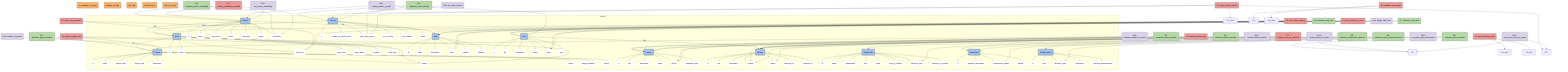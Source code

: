 graph TD
    %% Entity and Attribute Styling
    classDef entity fill:#a4c2f4,stroke:#333,stroke-width:2px,color:black;
    classDef attribute fill:white,stroke:#ccc,stroke-width:1px,color:black;
    classDef relation fill:#f6b26b,stroke:#333,stroke-width:1px,color:black;
    classDef goal fill:#b6d7a8,stroke:#333,stroke-width:1px,color:black;
    classDef condition fill:#ea9999,stroke:#333,stroke-width:1px,color:black;
    classDef decision fill:#d9d2e9,stroke:#333,stroke-width:1px,color:black;

    %% Entities and their Attributes
    subgraph Entities
        E0(Project):::entity
        E0_attr1("id"):::attribute
        E0_attr2("name"):::attribute
        E0_attr3("project_start"):::attribute
        E0_attr4("project_end"):::attribute
        E0_attr5("description"):::attribute
        E0_attr6("budget"):::attribute
        E0_attr7("status"):::attribute
        E0_attr8("target_audience"):::attribute
        E0_attr9("priority"):::attribute

        E1(Team):::entity
        E1_attr1("id"):::attribute
        E1_attr2("name"):::attribute
        E1_attr3("team_size"):::attribute
        E1_attr4("team_start"):::attribute
        E1_attr5("team_status"):::attribute
        E1_attr6("location"):::attribute
        E1_attr7("team_type"):::attribute

        E2(Worker):::entity
        E2_attr1("id"):::attribute
        E2_attr2("name"):::attribute
        E2_attr3("first_name"):::attribute
        E2_attr4("email"):::attribute
        E2_attr5("start_date"):::attribute
        E2_attr6("status"):::attribute
        E2_attr7("availability"):::attribute

        E3(Feature):::entity
        E3_attr1("id"):::attribute
        E3_attr2("title"):::attribute
        E3_attr3("description"):::attribute
        E3_attr4("status"):::attribute
        E3_attr5("priority"):::attribute
        E3_attr6("estimated_effort"):::attribute

        E4(Skill):::entity
        E4_attr1("id"):::attribute
        E4_attr2("label"):::attribute
        E4_attr3("description"):::attribute
        E4_attr4("level"):::attribute
        E4_attr5("certified"):::attribute
        E4_attr6("category"):::attribute

        E18(Task):::entity
        E18_attr1("id"):::attribute
        E18_attr2("title"):::attribute
        E18_attr3("description"):::attribute
        E18_attr4("status"):::attribute
        E18_attr5("effort"):::attribute
        E18_attr6("type"):::attribute

        E20(Blocker):::entity
        E20_attr1("id"):::attribute
        E20_attr2("title"):::attribute
        E20_attr3("description"):::attribute
        E20_attr4("severity"):::attribute
        E20_attr5("status"):::attribute
        E20_attr6("detected_on"):::attribute
        E20_attr7("resolved_on"):::attribute

        E21(Stakeholder):::entity
        E21_attr1("id"):::attribute
        E21_attr2("name"):::attribute
        E21_attr3("organization"):::attribute
        E21_attr4("role"):::attribute
        E21_attr5("email"):::attribute
        E21_attr6("area_of_interest"):::attribute
        E21_attr7("influence_level"):::attribute
        E21_attr8("relevance_to_feature"):::attribute

        E22(Velocity):::entity
        E22_attr1("id"):::attribute
        E22_attr2("number_of_sprints_used"):::attribute
        E22_attr3("avg._story_points"):::attribute
        E22_attr4("max_velocity"):::attribute
        E22_attr5("min_velocity"):::attribute
        E22_attr6("trend"):::attribute

        E15(SprintGoal):::entity
        E15_attr1("id"):::attribute
        E15_attr2("objective_description"):::attribute
        E15_attr3("achievement_status"):::attribute
        E15_attr4("benefit"):::attribute

        E10(SprintPlanning):::entity
        E10_attr1("id"):::attribute
        E10_attr2("date"):::attribute
        E10_attr3("duration_(min)"):::attribute
        E10_attr4("moderation"):::attribute
        E10_attr5("outcome_documentation"):::attribute
    end

    %% Connect Entities to their Attributes
    E0 --- E0_attr1 & E0_attr2 & E0_attr3 & E0_attr4 & E0_attr5 & E0_attr6 & E0_attr7 & E0_attr8 & E0_attr9
    E1 --- E1_attr1 & E1_attr2 & E1_attr3 & E1_attr4 & E1_attr5 & E1_attr6 & E1_attr7
    E2 --- E2_attr1 & E2_attr2 & E2_attr3 & E2_attr4 & E2_attr5 & E2_attr6 & E2_attr7
    E3 --- E3_attr1 & E3_attr2 & E3_attr3 & E3_attr4 & E3_attr5 & E3_attr6
    E4 --- E4_attr1 & E4_attr2 & E4_attr3 & E4_attr4 & E4_attr5 & E4_attr6
    E18 --- E18_attr1 & E18_attr2 & E18_attr3 & E18_attr4 & E18_attr5 & E18_attr6
    E20 --- E20_attr1 & E20_attr2 & E20_attr3 & E20_attr4 & E20_attr5 & E20_attr6 & E20_attr7
    E21 --- E21_attr1 & E21_attr2 & E21_attr3 & E21_attr4 & E21_attr5 & E21_attr6 & E21_attr7 & E21_attr8
    E22 --- E22_attr1 & E22_attr2 & E22_attr3 & E22_attr4 & E22_attr5 & E22_attr6
    E15 --- E15_attr1 & E15_attr2 & E15_attr3 & E15_attr4
    E10 --- E10_attr1 & E10_attr2 & E10_attr3 & E10_attr4 & E10_attr5

    %% Sample Relations
    R1("is_assigned_to_project"):::relation
    E1 -- R1 --> E0

    R2("belongs_to_team"):::relation
    E2 -- R2 --> E1

    R3("has_skill"):::relation
    E2 -- R3 --> E4

    R16("is_blocked_by"):::relation
    E18 -- R16 --> E20

    R19("refers_to_team"):::relation
    E22 -- R19 --> E1

    %% Goals
    G0("G0: maximize_team_velocity"):::goal
    G0 --> E22
    G0 --> E22_attr3

    G1("G1: minimize_project_budget"):::goal
    G1 --> E0
    G1 --> E0_attr6

    G2("G2: minimize_blocker_severity"):::goal
    G2 --> E20
    G2 --> E20_attr4

    G3("G3: maximize_feature_priority"):::goal
    G3 --> E3
    G3 --> E3_attr5

    G4("G4: maximize_worker_availability"):::goal
    G4 --> E2
    G4 --> E2_attr7

    G5("G5: minimize_sprint_duration"):::goal
    G5 --> E10
    G5 --> E10_attr3

    G6("G6: maximize_stakeholder_influence"):::goal
    G6 --> E21
    G6 --> E21_attr7

    G7("G7: minimize_task_effort"):::goal
    G7 --> E18
    G7 --> E18_attr5

    G8("G8: maximize_sprint_goal_achievement"):::goal
    G8 --> E15
    G8 --> E15_attr3

    G9("G9: maximize_skill_level"):::goal
    G9 --> E4
    G9 --> E4_attr4

    %% Conditions
    C0("C0: project_budget_limit"):::condition
    C0 --> E0
    C0 --> E0_attr6

    C1("C1: sprint_duration_fixed"):::condition
    C1 --> E9
    C1 --> E9_attr3 & E9_attr4

    C2("C2: team_size_minimum"):::condition
    C2 --> E1
    C2 --> E1_attr3

    C3("C3: worker_availability_threshold"):::condition
    C3 --> E2
    C3 --> E2_attr7

    C4("C4: feature_priority_high"):::condition
    C4 --> E3
    C4 --> E3_attr5

    C5("C5: story_points_capacity"):::condition
    C5 --> E17
    C5 --> E17_attr6
    C5 --> E22
    C5 --> E22_attr3

    C6("C6: task_effort_capacity"):::condition
    C6 --> E18
    C6 --> E18_attr5
    C6 --> E1
    C6 --> E1_attr3

    C7("C7: blocker_must_be_resolved"):::condition
    C7 --> E20
    C7 --> E20_attr4 & E20_attr5

    C8("C8: snapshot_test_status"):::condition
    C8 --> E19
    C8 --> E19_attr4

    C9("C9: skill_required_for_task"):::condition
    C9 --> E4
    C9 --> E4_attr4
    C9 --> E18

    %% Decision Variables
    DV0("DV0: assign_worker_to_task"):::decision
    DV0 --> E2
    DV0 --> E18

    DV1("DV1: select_feature_for_sprint"):::decision
    DV1 --> E3
    DV1 --> E9

    DV2("DV2: select_user_story_for_sprint"):::decision
    DV2 --> E17
    DV2 --> E9

    DV3("DV3: set_sprint_velocity"):::decision
    DV3 --> E22

    DV4("DV4: allocate_budget_to_feature"):::decision
    DV4 --> E0
    DV4 --> E3

    DV5("DV5: set_worker_availability"):::decision
    DV5 --> E2

    DV6("DV6: assign_skill_level"):::decision
    DV6 --> E18
    DV6 --> E4

    DV7("DV7: resolve_blocker_priority"):::decision
    DV7 --> E20

    DV8("DV8: set_sprint_goal_achievement"):::decision
    DV8 --> E15

    DV9("DV9: number_of_sprints"):::decision
    DV9 --> E0